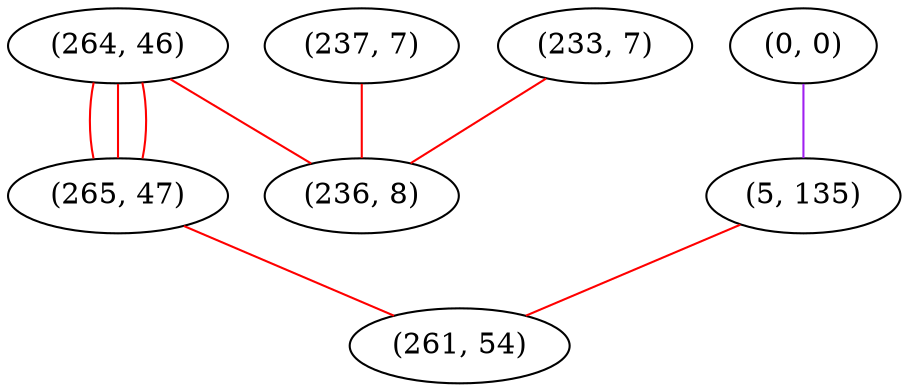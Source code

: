 graph "" {
"(264, 46)";
"(0, 0)";
"(265, 47)";
"(5, 135)";
"(237, 7)";
"(261, 54)";
"(233, 7)";
"(236, 8)";
"(264, 46)" -- "(236, 8)"  [color=red, key=0, weight=1];
"(264, 46)" -- "(265, 47)"  [color=red, key=0, weight=1];
"(264, 46)" -- "(265, 47)"  [color=red, key=1, weight=1];
"(264, 46)" -- "(265, 47)"  [color=red, key=2, weight=1];
"(0, 0)" -- "(5, 135)"  [color=purple, key=0, weight=4];
"(265, 47)" -- "(261, 54)"  [color=red, key=0, weight=1];
"(5, 135)" -- "(261, 54)"  [color=red, key=0, weight=1];
"(237, 7)" -- "(236, 8)"  [color=red, key=0, weight=1];
"(233, 7)" -- "(236, 8)"  [color=red, key=0, weight=1];
}
